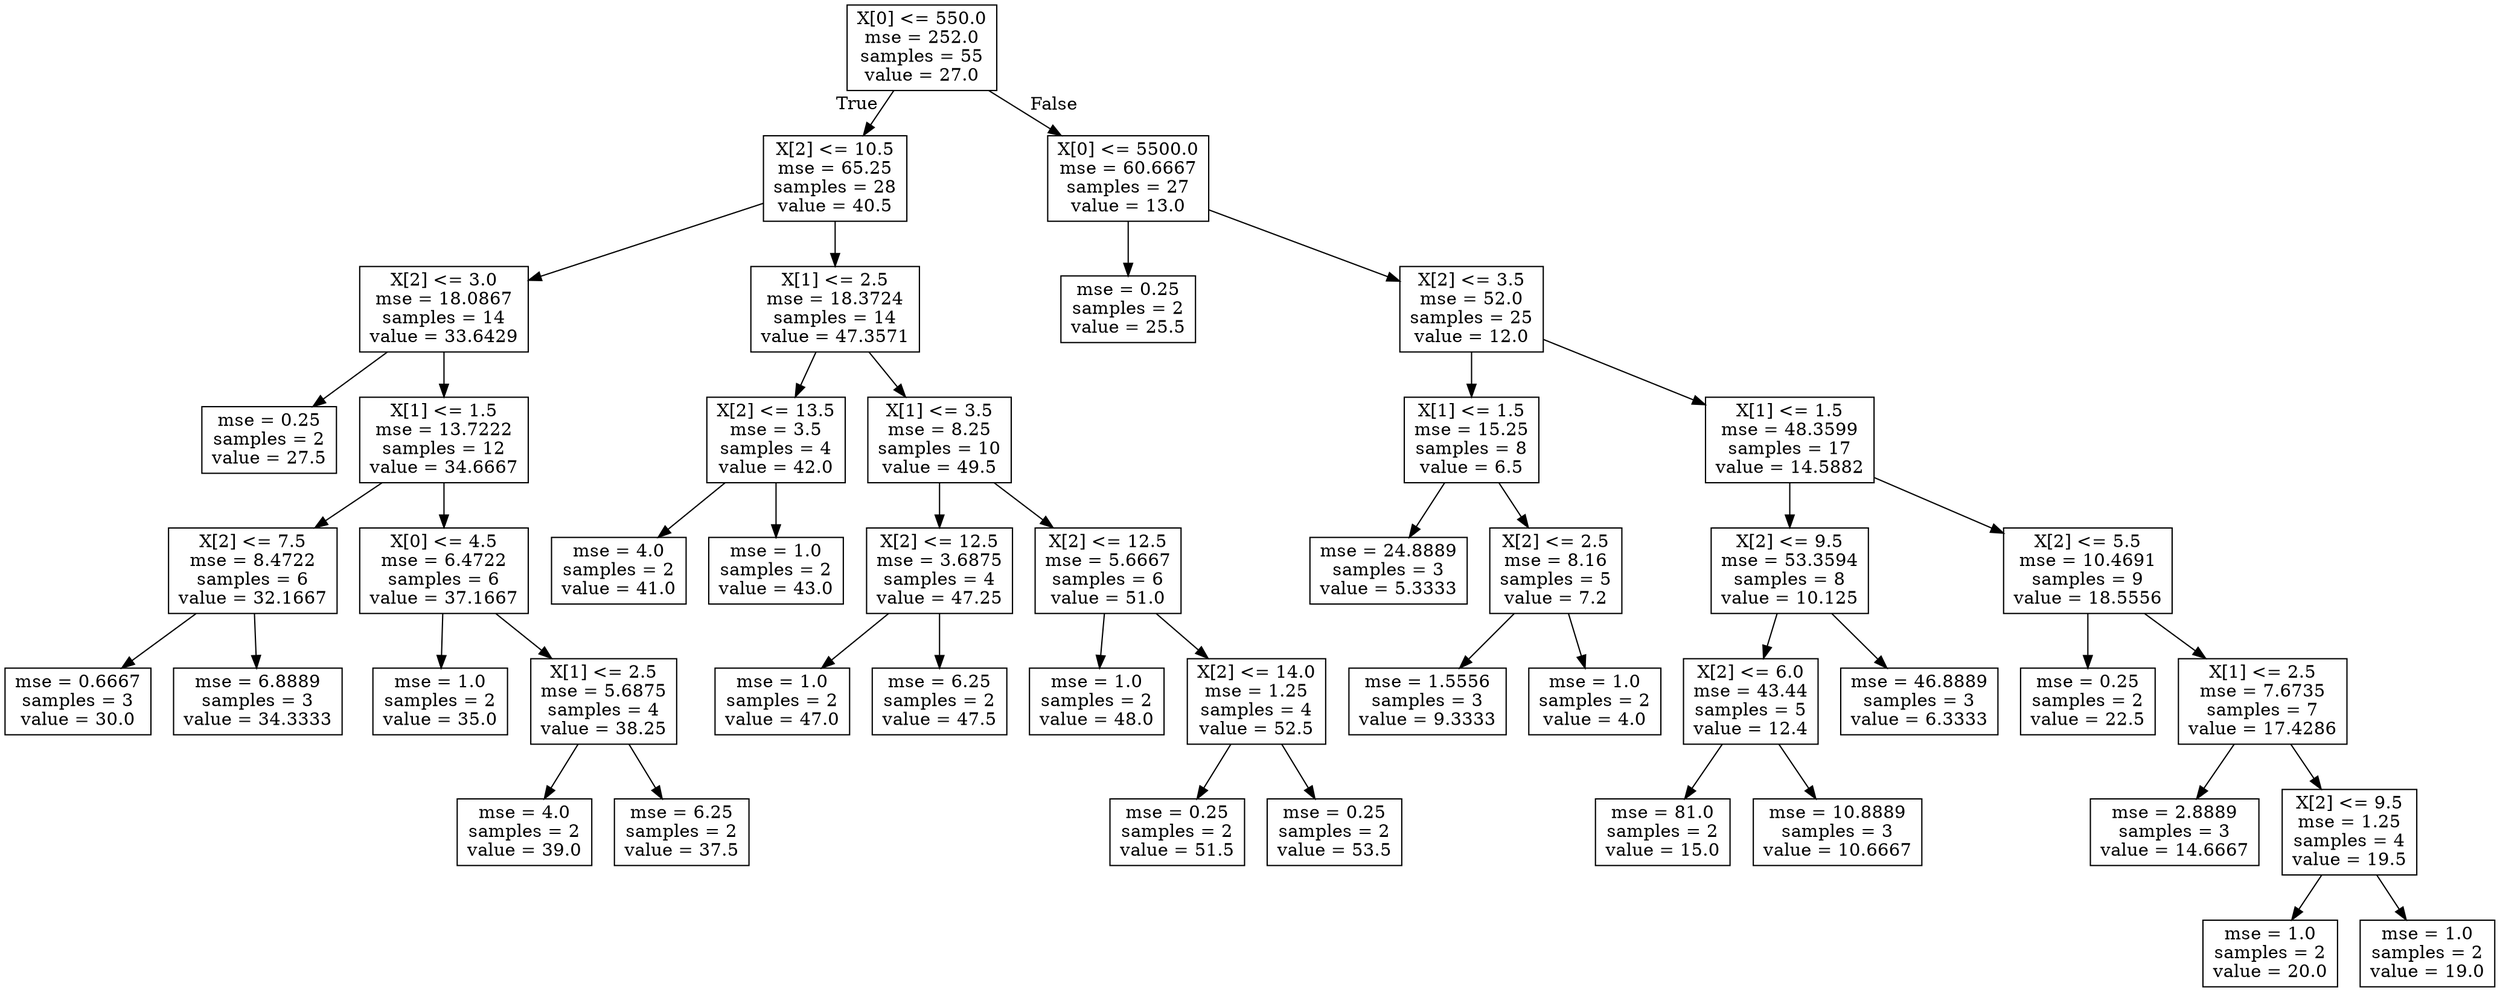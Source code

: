 digraph Tree {
node [shape=box] ;
0 [label="X[0] <= 550.0\nmse = 252.0\nsamples = 55\nvalue = 27.0"] ;
1 [label="X[2] <= 10.5\nmse = 65.25\nsamples = 28\nvalue = 40.5"] ;
0 -> 1 [labeldistance=2.5, labelangle=45, headlabel="True"] ;
2 [label="X[2] <= 3.0\nmse = 18.0867\nsamples = 14\nvalue = 33.6429"] ;
1 -> 2 ;
3 [label="mse = 0.25\nsamples = 2\nvalue = 27.5"] ;
2 -> 3 ;
4 [label="X[1] <= 1.5\nmse = 13.7222\nsamples = 12\nvalue = 34.6667"] ;
2 -> 4 ;
5 [label="X[2] <= 7.5\nmse = 8.4722\nsamples = 6\nvalue = 32.1667"] ;
4 -> 5 ;
6 [label="mse = 0.6667\nsamples = 3\nvalue = 30.0"] ;
5 -> 6 ;
7 [label="mse = 6.8889\nsamples = 3\nvalue = 34.3333"] ;
5 -> 7 ;
8 [label="X[0] <= 4.5\nmse = 6.4722\nsamples = 6\nvalue = 37.1667"] ;
4 -> 8 ;
9 [label="mse = 1.0\nsamples = 2\nvalue = 35.0"] ;
8 -> 9 ;
10 [label="X[1] <= 2.5\nmse = 5.6875\nsamples = 4\nvalue = 38.25"] ;
8 -> 10 ;
11 [label="mse = 4.0\nsamples = 2\nvalue = 39.0"] ;
10 -> 11 ;
12 [label="mse = 6.25\nsamples = 2\nvalue = 37.5"] ;
10 -> 12 ;
13 [label="X[1] <= 2.5\nmse = 18.3724\nsamples = 14\nvalue = 47.3571"] ;
1 -> 13 ;
14 [label="X[2] <= 13.5\nmse = 3.5\nsamples = 4\nvalue = 42.0"] ;
13 -> 14 ;
15 [label="mse = 4.0\nsamples = 2\nvalue = 41.0"] ;
14 -> 15 ;
16 [label="mse = 1.0\nsamples = 2\nvalue = 43.0"] ;
14 -> 16 ;
17 [label="X[1] <= 3.5\nmse = 8.25\nsamples = 10\nvalue = 49.5"] ;
13 -> 17 ;
18 [label="X[2] <= 12.5\nmse = 3.6875\nsamples = 4\nvalue = 47.25"] ;
17 -> 18 ;
19 [label="mse = 1.0\nsamples = 2\nvalue = 47.0"] ;
18 -> 19 ;
20 [label="mse = 6.25\nsamples = 2\nvalue = 47.5"] ;
18 -> 20 ;
21 [label="X[2] <= 12.5\nmse = 5.6667\nsamples = 6\nvalue = 51.0"] ;
17 -> 21 ;
22 [label="mse = 1.0\nsamples = 2\nvalue = 48.0"] ;
21 -> 22 ;
23 [label="X[2] <= 14.0\nmse = 1.25\nsamples = 4\nvalue = 52.5"] ;
21 -> 23 ;
24 [label="mse = 0.25\nsamples = 2\nvalue = 51.5"] ;
23 -> 24 ;
25 [label="mse = 0.25\nsamples = 2\nvalue = 53.5"] ;
23 -> 25 ;
26 [label="X[0] <= 5500.0\nmse = 60.6667\nsamples = 27\nvalue = 13.0"] ;
0 -> 26 [labeldistance=2.5, labelangle=-45, headlabel="False"] ;
27 [label="mse = 0.25\nsamples = 2\nvalue = 25.5"] ;
26 -> 27 ;
28 [label="X[2] <= 3.5\nmse = 52.0\nsamples = 25\nvalue = 12.0"] ;
26 -> 28 ;
29 [label="X[1] <= 1.5\nmse = 15.25\nsamples = 8\nvalue = 6.5"] ;
28 -> 29 ;
30 [label="mse = 24.8889\nsamples = 3\nvalue = 5.3333"] ;
29 -> 30 ;
31 [label="X[2] <= 2.5\nmse = 8.16\nsamples = 5\nvalue = 7.2"] ;
29 -> 31 ;
32 [label="mse = 1.5556\nsamples = 3\nvalue = 9.3333"] ;
31 -> 32 ;
33 [label="mse = 1.0\nsamples = 2\nvalue = 4.0"] ;
31 -> 33 ;
34 [label="X[1] <= 1.5\nmse = 48.3599\nsamples = 17\nvalue = 14.5882"] ;
28 -> 34 ;
35 [label="X[2] <= 9.5\nmse = 53.3594\nsamples = 8\nvalue = 10.125"] ;
34 -> 35 ;
36 [label="X[2] <= 6.0\nmse = 43.44\nsamples = 5\nvalue = 12.4"] ;
35 -> 36 ;
37 [label="mse = 81.0\nsamples = 2\nvalue = 15.0"] ;
36 -> 37 ;
38 [label="mse = 10.8889\nsamples = 3\nvalue = 10.6667"] ;
36 -> 38 ;
39 [label="mse = 46.8889\nsamples = 3\nvalue = 6.3333"] ;
35 -> 39 ;
40 [label="X[2] <= 5.5\nmse = 10.4691\nsamples = 9\nvalue = 18.5556"] ;
34 -> 40 ;
41 [label="mse = 0.25\nsamples = 2\nvalue = 22.5"] ;
40 -> 41 ;
42 [label="X[1] <= 2.5\nmse = 7.6735\nsamples = 7\nvalue = 17.4286"] ;
40 -> 42 ;
43 [label="mse = 2.8889\nsamples = 3\nvalue = 14.6667"] ;
42 -> 43 ;
44 [label="X[2] <= 9.5\nmse = 1.25\nsamples = 4\nvalue = 19.5"] ;
42 -> 44 ;
45 [label="mse = 1.0\nsamples = 2\nvalue = 20.0"] ;
44 -> 45 ;
46 [label="mse = 1.0\nsamples = 2\nvalue = 19.0"] ;
44 -> 46 ;
}